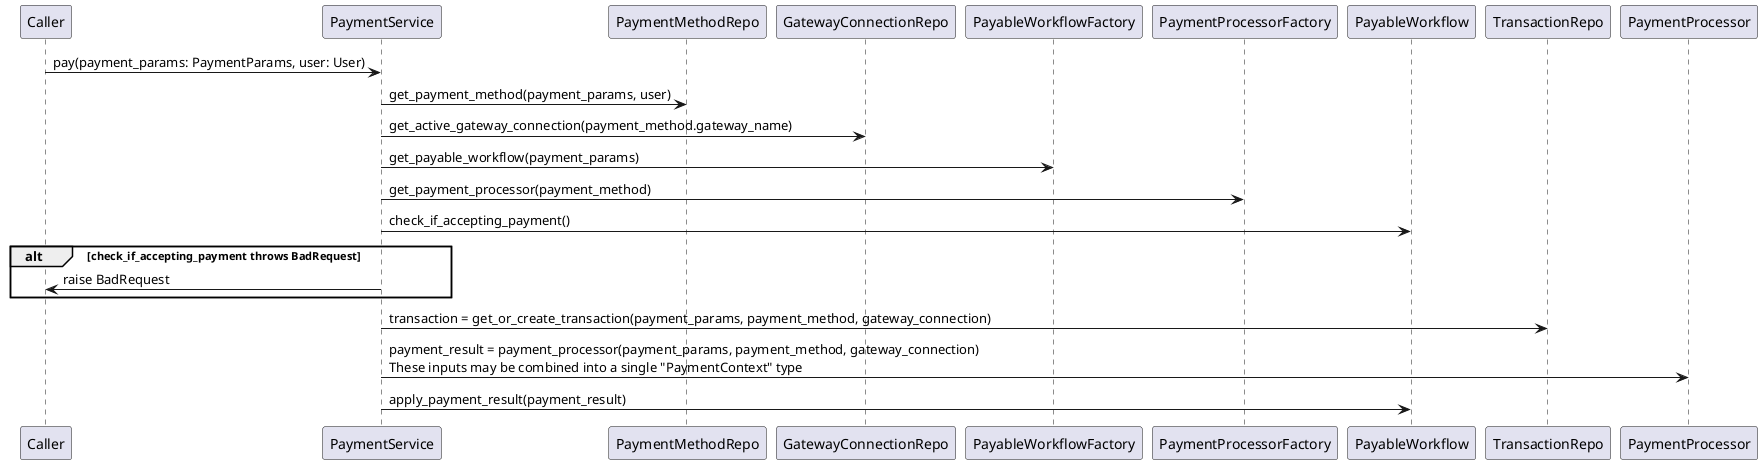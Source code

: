 @startuml

Caller -> PaymentService : pay(payment_params: PaymentParams, user: User)
PaymentService -> PaymentMethodRepo : get_payment_method(payment_params, user)
PaymentService -> GatewayConnectionRepo : get_active_gateway_connection(payment_method.gateway_name)
PaymentService -> PayableWorkflowFactory : get_payable_workflow(payment_params)
PaymentService -> PaymentProcessorFactory : get_payment_processor(payment_method)
PaymentService -> PayableWorkflow : check_if_accepting_payment()
alt check_if_accepting_payment throws BadRequest
    PaymentService -> Caller : raise BadRequest
end
PaymentService -> TransactionRepo : transaction = get_or_create_transaction(payment_params, payment_method, gateway_connection)
PaymentService -> PaymentProcessor : payment_result = payment_processor(payment_params, payment_method, gateway_connection)\nThese inputs may be combined into a single "PaymentContext" type
PaymentService -> PayableWorkflow : apply_payment_result(payment_result)

@enduml